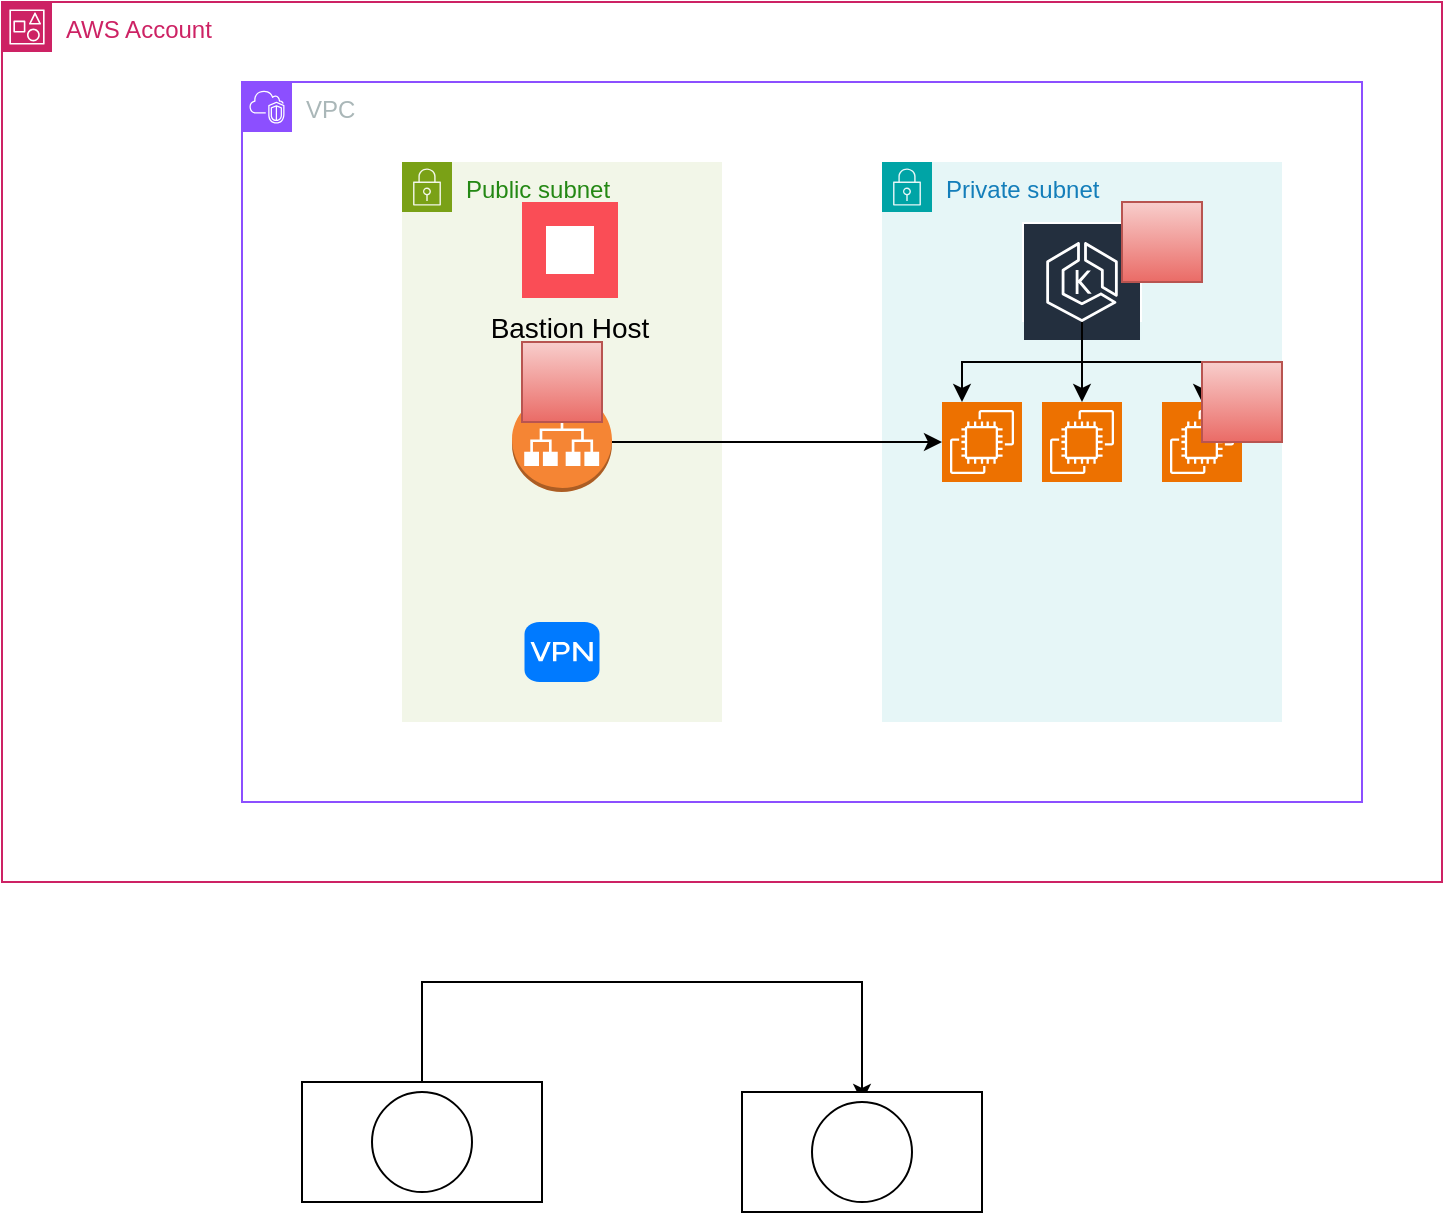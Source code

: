 <mxfile version="28.0.7">
  <diagram name="Page-1" id="-CgUBcCzk2pW4J9R3rdS">
    <mxGraphModel dx="872" dy="431" grid="1" gridSize="10" guides="1" tooltips="1" connect="1" arrows="1" fold="1" page="1" pageScale="1" pageWidth="850" pageHeight="1100" math="0" shadow="0">
      <root>
        <mxCell id="0" />
        <mxCell id="1" parent="0" />
        <mxCell id="6L81fqEq1GOLX8ipque4-1" value="AWS Account" style="points=[[0,0],[0.25,0],[0.5,0],[0.75,0],[1,0],[1,0.25],[1,0.5],[1,0.75],[1,1],[0.75,1],[0.5,1],[0.25,1],[0,1],[0,0.75],[0,0.5],[0,0.25]];outlineConnect=0;gradientColor=none;html=1;whiteSpace=wrap;fontSize=12;fontStyle=0;container=1;pointerEvents=0;collapsible=0;recursiveResize=0;shape=mxgraph.aws4.group;grIcon=mxgraph.aws4.group_account;strokeColor=#CD2264;fillColor=none;verticalAlign=top;align=left;spacingLeft=30;fontColor=#CD2264;dashed=0;" vertex="1" parent="1">
          <mxGeometry x="80" y="40" width="720" height="440" as="geometry" />
        </mxCell>
        <mxCell id="6L81fqEq1GOLX8ipque4-3" value="VPC" style="points=[[0,0],[0.25,0],[0.5,0],[0.75,0],[1,0],[1,0.25],[1,0.5],[1,0.75],[1,1],[0.75,1],[0.5,1],[0.25,1],[0,1],[0,0.75],[0,0.5],[0,0.25]];outlineConnect=0;gradientColor=none;html=1;whiteSpace=wrap;fontSize=12;fontStyle=0;container=1;pointerEvents=0;collapsible=0;recursiveResize=0;shape=mxgraph.aws4.group;grIcon=mxgraph.aws4.group_vpc2;strokeColor=#8C4FFF;fillColor=none;verticalAlign=top;align=left;spacingLeft=30;fontColor=#AAB7B8;dashed=0;" vertex="1" parent="1">
          <mxGeometry x="200" y="80" width="560" height="360" as="geometry" />
        </mxCell>
        <mxCell id="6L81fqEq1GOLX8ipque4-4" value="Private subnet" style="points=[[0,0],[0.25,0],[0.5,0],[0.75,0],[1,0],[1,0.25],[1,0.5],[1,0.75],[1,1],[0.75,1],[0.5,1],[0.25,1],[0,1],[0,0.75],[0,0.5],[0,0.25]];outlineConnect=0;gradientColor=none;html=1;whiteSpace=wrap;fontSize=12;fontStyle=0;container=1;pointerEvents=0;collapsible=0;recursiveResize=0;shape=mxgraph.aws4.group;grIcon=mxgraph.aws4.group_security_group;grStroke=0;strokeColor=#00A4A6;fillColor=#E6F6F7;verticalAlign=top;align=left;spacingLeft=30;fontColor=#147EBA;dashed=0;" vertex="1" parent="6L81fqEq1GOLX8ipque4-3">
          <mxGeometry x="320" y="40" width="200" height="280" as="geometry" />
        </mxCell>
        <mxCell id="6L81fqEq1GOLX8ipque4-9" value="" style="sketch=0;outlineConnect=0;fontColor=#232F3E;gradientColor=none;strokeColor=#ffffff;fillColor=#232F3E;dashed=0;verticalLabelPosition=middle;verticalAlign=bottom;align=center;html=1;whiteSpace=wrap;fontSize=10;fontStyle=1;spacing=3;shape=mxgraph.aws4.productIcon;prIcon=mxgraph.aws4.eks;" vertex="1" parent="6L81fqEq1GOLX8ipque4-4">
          <mxGeometry x="70" y="30" width="60" height="50" as="geometry" />
        </mxCell>
        <mxCell id="6L81fqEq1GOLX8ipque4-10" value="" style="sketch=0;points=[[0,0,0],[0.25,0,0],[0.5,0,0],[0.75,0,0],[1,0,0],[0,1,0],[0.25,1,0],[0.5,1,0],[0.75,1,0],[1,1,0],[0,0.25,0],[0,0.5,0],[0,0.75,0],[1,0.25,0],[1,0.5,0],[1,0.75,0]];outlineConnect=0;fontColor=#232F3E;fillColor=#ED7100;strokeColor=#ffffff;dashed=0;verticalLabelPosition=bottom;verticalAlign=top;align=center;html=1;fontSize=12;fontStyle=0;aspect=fixed;shape=mxgraph.aws4.resourceIcon;resIcon=mxgraph.aws4.ec2;" vertex="1" parent="6L81fqEq1GOLX8ipque4-4">
          <mxGeometry x="30" y="120" width="40" height="40" as="geometry" />
        </mxCell>
        <mxCell id="6L81fqEq1GOLX8ipque4-11" value="" style="sketch=0;points=[[0,0,0],[0.25,0,0],[0.5,0,0],[0.75,0,0],[1,0,0],[0,1,0],[0.25,1,0],[0.5,1,0],[0.75,1,0],[1,1,0],[0,0.25,0],[0,0.5,0],[0,0.75,0],[1,0.25,0],[1,0.5,0],[1,0.75,0]];outlineConnect=0;fontColor=#232F3E;fillColor=#ED7100;strokeColor=#ffffff;dashed=0;verticalLabelPosition=bottom;verticalAlign=top;align=center;html=1;fontSize=12;fontStyle=0;aspect=fixed;shape=mxgraph.aws4.resourceIcon;resIcon=mxgraph.aws4.ec2;" vertex="1" parent="6L81fqEq1GOLX8ipque4-4">
          <mxGeometry x="80" y="120" width="40" height="40" as="geometry" />
        </mxCell>
        <mxCell id="6L81fqEq1GOLX8ipque4-12" value="" style="sketch=0;points=[[0,0,0],[0.25,0,0],[0.5,0,0],[0.75,0,0],[1,0,0],[0,1,0],[0.25,1,0],[0.5,1,0],[0.75,1,0],[1,1,0],[0,0.25,0],[0,0.5,0],[0,0.75,0],[1,0.25,0],[1,0.5,0],[1,0.75,0]];outlineConnect=0;fontColor=#232F3E;fillColor=#ED7100;strokeColor=#ffffff;dashed=0;verticalLabelPosition=bottom;verticalAlign=top;align=center;html=1;fontSize=12;fontStyle=0;aspect=fixed;shape=mxgraph.aws4.resourceIcon;resIcon=mxgraph.aws4.ec2;" vertex="1" parent="6L81fqEq1GOLX8ipque4-4">
          <mxGeometry x="140" y="120" width="40" height="40" as="geometry" />
        </mxCell>
        <mxCell id="6L81fqEq1GOLX8ipque4-13" style="edgeStyle=orthogonalEdgeStyle;rounded=0;orthogonalLoop=1;jettySize=auto;html=1;entryX=0.5;entryY=0;entryDx=0;entryDy=0;entryPerimeter=0;" edge="1" parent="6L81fqEq1GOLX8ipque4-4" source="6L81fqEq1GOLX8ipque4-9" target="6L81fqEq1GOLX8ipque4-11">
          <mxGeometry relative="1" as="geometry" />
        </mxCell>
        <mxCell id="6L81fqEq1GOLX8ipque4-14" style="edgeStyle=orthogonalEdgeStyle;rounded=0;orthogonalLoop=1;jettySize=auto;html=1;entryX=0.25;entryY=0;entryDx=0;entryDy=0;entryPerimeter=0;" edge="1" parent="6L81fqEq1GOLX8ipque4-4" source="6L81fqEq1GOLX8ipque4-9" target="6L81fqEq1GOLX8ipque4-10">
          <mxGeometry relative="1" as="geometry" />
        </mxCell>
        <mxCell id="6L81fqEq1GOLX8ipque4-15" style="edgeStyle=orthogonalEdgeStyle;rounded=0;orthogonalLoop=1;jettySize=auto;html=1;entryX=0.5;entryY=0;entryDx=0;entryDy=0;entryPerimeter=0;" edge="1" parent="6L81fqEq1GOLX8ipque4-4" source="6L81fqEq1GOLX8ipque4-9" target="6L81fqEq1GOLX8ipque4-12">
          <mxGeometry relative="1" as="geometry">
            <Array as="points">
              <mxPoint x="100" y="100" />
              <mxPoint x="160" y="100" />
            </Array>
          </mxGeometry>
        </mxCell>
        <mxCell id="6L81fqEq1GOLX8ipque4-17" value="" style="fillColor=#f8cecc;aspect=fixed;sketch=0;pointerEvents=1;shadow=0;dashed=0;html=1;strokeColor=#b85450;labelPosition=center;verticalLabelPosition=bottom;outlineConnect=0;verticalAlign=top;align=center;shape=mxgraph.openstack.neutron_securitygroup;gradientColor=#ea6b66;" vertex="1" parent="6L81fqEq1GOLX8ipque4-4">
          <mxGeometry x="120" y="20" width="40" height="40" as="geometry" />
        </mxCell>
        <mxCell id="6L81fqEq1GOLX8ipque4-18" value="" style="fillColor=#f8cecc;aspect=fixed;sketch=0;pointerEvents=1;shadow=0;dashed=0;html=1;strokeColor=#b85450;labelPosition=center;verticalLabelPosition=bottom;outlineConnect=0;verticalAlign=top;align=center;shape=mxgraph.openstack.neutron_securitygroup;gradientColor=#ea6b66;" vertex="1" parent="6L81fqEq1GOLX8ipque4-4">
          <mxGeometry x="160" y="100" width="40" height="40" as="geometry" />
        </mxCell>
        <mxCell id="6L81fqEq1GOLX8ipque4-5" value="Public subnet" style="points=[[0,0],[0.25,0],[0.5,0],[0.75,0],[1,0],[1,0.25],[1,0.5],[1,0.75],[1,1],[0.75,1],[0.5,1],[0.25,1],[0,1],[0,0.75],[0,0.5],[0,0.25]];outlineConnect=0;gradientColor=none;html=1;whiteSpace=wrap;fontSize=12;fontStyle=0;container=1;pointerEvents=0;collapsible=0;recursiveResize=0;shape=mxgraph.aws4.group;grIcon=mxgraph.aws4.group_security_group;grStroke=0;strokeColor=#7AA116;fillColor=#F2F6E8;verticalAlign=top;align=left;spacingLeft=30;fontColor=#248814;dashed=0;" vertex="1" parent="6L81fqEq1GOLX8ipque4-3">
          <mxGeometry x="80" y="40" width="160" height="280" as="geometry" />
        </mxCell>
        <mxCell id="6L81fqEq1GOLX8ipque4-6" value="" style="outlineConnect=0;dashed=0;verticalLabelPosition=bottom;verticalAlign=top;align=center;html=1;shape=mxgraph.aws3.application_load_balancer;fillColor=#F58534;gradientColor=none;" vertex="1" parent="6L81fqEq1GOLX8ipque4-5">
          <mxGeometry x="55" y="115" width="50" height="50" as="geometry" />
        </mxCell>
        <mxCell id="6L81fqEq1GOLX8ipque4-19" value="" style="fillColor=#f8cecc;aspect=fixed;sketch=0;pointerEvents=1;shadow=0;dashed=0;html=1;strokeColor=#b85450;labelPosition=center;verticalLabelPosition=bottom;outlineConnect=0;verticalAlign=top;align=center;shape=mxgraph.openstack.neutron_securitygroup;gradientColor=#ea6b66;" vertex="1" parent="6L81fqEq1GOLX8ipque4-5">
          <mxGeometry x="60" y="90" width="40" height="40" as="geometry" />
        </mxCell>
        <mxCell id="6L81fqEq1GOLX8ipque4-22" value="" style="html=1;strokeWidth=1;shadow=0;dashed=0;shape=mxgraph.ios7.misc.vpn;fillColor=#007AFF;strokeColor=none;buttonText=;strokeColor2=#222222;fontColor=#222222;fontSize=8;verticalLabelPosition=bottom;verticalAlign=top;align=center;sketch=0;" vertex="1" parent="6L81fqEq1GOLX8ipque4-5">
          <mxGeometry x="61.25" y="230" width="37.5" height="30" as="geometry" />
        </mxCell>
        <mxCell id="6L81fqEq1GOLX8ipque4-16" style="edgeStyle=orthogonalEdgeStyle;rounded=0;orthogonalLoop=1;jettySize=auto;html=1;entryX=0;entryY=0.5;entryDx=0;entryDy=0;entryPerimeter=0;" edge="1" parent="6L81fqEq1GOLX8ipque4-3" source="6L81fqEq1GOLX8ipque4-6" target="6L81fqEq1GOLX8ipque4-10">
          <mxGeometry relative="1" as="geometry" />
        </mxCell>
        <mxCell id="6L81fqEq1GOLX8ipque4-20" value="Bastion Host" style="shape=rect;fillColor=#FA4D56;aspect=fixed;resizable=0;labelPosition=center;verticalLabelPosition=bottom;align=center;verticalAlign=top;strokeColor=none;fontSize=14;" vertex="1" parent="1">
          <mxGeometry x="340" y="140" width="48" height="48" as="geometry" />
        </mxCell>
        <mxCell id="6L81fqEq1GOLX8ipque4-21" value="" style="fillColor=#ffffff;strokeColor=none;dashed=0;outlineConnect=0;html=1;labelPosition=center;verticalLabelPosition=bottom;verticalAlign=top;part=1;movable=0;resizable=0;rotatable=0;shape=mxgraph.ibm_cloud.bastion-host" vertex="1" parent="6L81fqEq1GOLX8ipque4-20">
          <mxGeometry width="24" height="24" relative="1" as="geometry">
            <mxPoint x="12" y="12" as="offset" />
          </mxGeometry>
        </mxCell>
        <mxCell id="6L81fqEq1GOLX8ipque4-27" style="edgeStyle=orthogonalEdgeStyle;rounded=0;orthogonalLoop=1;jettySize=auto;html=1;entryX=0.5;entryY=0;entryDx=0;entryDy=0;" edge="1" parent="1" source="6L81fqEq1GOLX8ipque4-23" target="6L81fqEq1GOLX8ipque4-26">
          <mxGeometry relative="1" as="geometry">
            <Array as="points">
              <mxPoint x="290" y="530" />
              <mxPoint x="510" y="530" />
            </Array>
          </mxGeometry>
        </mxCell>
        <mxCell id="6L81fqEq1GOLX8ipque4-23" value="" style="rounded=0;whiteSpace=wrap;html=1;" vertex="1" parent="1">
          <mxGeometry x="230" y="580" width="120" height="60" as="geometry" />
        </mxCell>
        <mxCell id="6L81fqEq1GOLX8ipque4-24" value="" style="ellipse;whiteSpace=wrap;html=1;aspect=fixed;" vertex="1" parent="1">
          <mxGeometry x="265" y="585" width="50" height="50" as="geometry" />
        </mxCell>
        <mxCell id="6L81fqEq1GOLX8ipque4-25" value="" style="rounded=0;whiteSpace=wrap;html=1;" vertex="1" parent="1">
          <mxGeometry x="450" y="585" width="120" height="60" as="geometry" />
        </mxCell>
        <mxCell id="6L81fqEq1GOLX8ipque4-26" value="" style="ellipse;whiteSpace=wrap;html=1;aspect=fixed;" vertex="1" parent="1">
          <mxGeometry x="485" y="590" width="50" height="50" as="geometry" />
        </mxCell>
      </root>
    </mxGraphModel>
  </diagram>
</mxfile>
